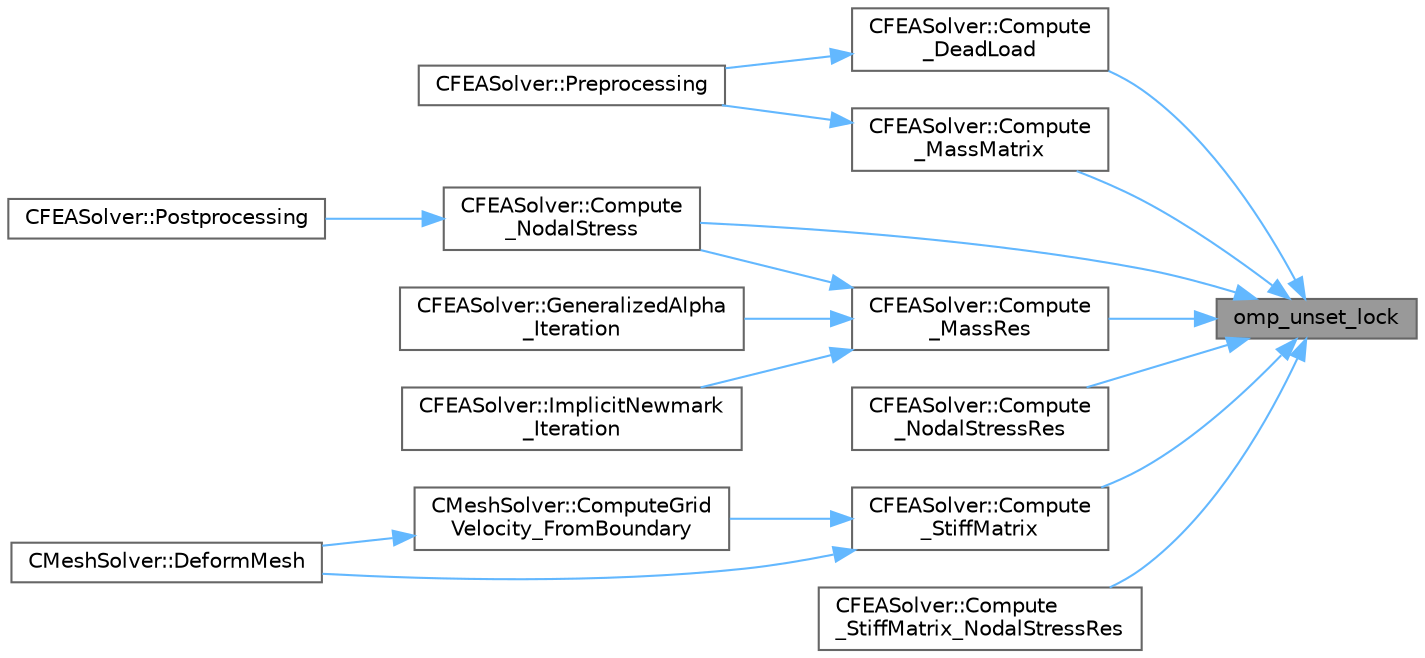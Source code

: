 digraph "omp_unset_lock"
{
 // LATEX_PDF_SIZE
  bgcolor="transparent";
  edge [fontname=Helvetica,fontsize=10,labelfontname=Helvetica,labelfontsize=10];
  node [fontname=Helvetica,fontsize=10,shape=box,height=0.2,width=0.4];
  rankdir="RL";
  Node1 [id="Node000001",label="omp_unset_lock",height=0.2,width=0.4,color="gray40", fillcolor="grey60", style="filled", fontcolor="black",tooltip=" "];
  Node1 -> Node2 [id="edge1_Node000001_Node000002",dir="back",color="steelblue1",style="solid",tooltip=" "];
  Node2 [id="Node000002",label="CFEASolver::Compute\l_DeadLoad",height=0.2,width=0.4,color="grey40", fillcolor="white", style="filled",URL="$classCFEASolver.html#ac95d6c2d6ac67b32a577029006974d57",tooltip="Compute the dead loads."];
  Node2 -> Node3 [id="edge2_Node000002_Node000003",dir="back",color="steelblue1",style="solid",tooltip=" "];
  Node3 [id="Node000003",label="CFEASolver::Preprocessing",height=0.2,width=0.4,color="grey40", fillcolor="white", style="filled",URL="$classCFEASolver.html#a353159e003821dae0668dcfe7281bd68",tooltip="Set residuals to zero."];
  Node1 -> Node4 [id="edge3_Node000001_Node000004",dir="back",color="steelblue1",style="solid",tooltip=" "];
  Node4 [id="Node000004",label="CFEASolver::Compute\l_MassMatrix",height=0.2,width=0.4,color="grey40", fillcolor="white", style="filled",URL="$classCFEASolver.html#a1fd46e369eb5e72c15cf708be67e87a2",tooltip="Compute the mass matrix of the problem."];
  Node4 -> Node3 [id="edge4_Node000004_Node000003",dir="back",color="steelblue1",style="solid",tooltip=" "];
  Node1 -> Node5 [id="edge5_Node000001_Node000005",dir="back",color="steelblue1",style="solid",tooltip=" "];
  Node5 [id="Node000005",label="CFEASolver::Compute\l_MassRes",height=0.2,width=0.4,color="grey40", fillcolor="white", style="filled",URL="$classCFEASolver.html#a6e16f805242c36f9d1c3f2f75ddd9b4a",tooltip="Compute the mass residual of the problem."];
  Node5 -> Node6 [id="edge6_Node000005_Node000006",dir="back",color="steelblue1",style="solid",tooltip=" "];
  Node6 [id="Node000006",label="CFEASolver::Compute\l_NodalStress",height=0.2,width=0.4,color="grey40", fillcolor="white", style="filled",URL="$classCFEASolver.html#ac275af8f893ef5957379314816d17fa8",tooltip="Compute the stress at the nodes for output purposes."];
  Node6 -> Node7 [id="edge7_Node000006_Node000007",dir="back",color="steelblue1",style="solid",tooltip=" "];
  Node7 [id="Node000007",label="CFEASolver::Postprocessing",height=0.2,width=0.4,color="grey40", fillcolor="white", style="filled",URL="$classCFEASolver.html#ab4fa9086b598c5778c9c0403a5626d1b",tooltip="Postprocessing."];
  Node5 -> Node8 [id="edge8_Node000005_Node000008",dir="back",color="steelblue1",style="solid",tooltip=" "];
  Node8 [id="Node000008",label="CFEASolver::GeneralizedAlpha\l_Iteration",height=0.2,width=0.4,color="grey40", fillcolor="white", style="filled",URL="$classCFEASolver.html#a703228b8706352d33f34cc0baf1f9b04",tooltip="Iterate using an implicit Generalized Alpha solver."];
  Node5 -> Node9 [id="edge9_Node000005_Node000009",dir="back",color="steelblue1",style="solid",tooltip=" "];
  Node9 [id="Node000009",label="CFEASolver::ImplicitNewmark\l_Iteration",height=0.2,width=0.4,color="grey40", fillcolor="white", style="filled",URL="$classCFEASolver.html#a27e71a93f7f114cc8506f35c2ed957c3",tooltip="Iterate using an implicit Newmark solver."];
  Node1 -> Node6 [id="edge10_Node000001_Node000006",dir="back",color="steelblue1",style="solid",tooltip=" "];
  Node1 -> Node10 [id="edge11_Node000001_Node000010",dir="back",color="steelblue1",style="solid",tooltip=" "];
  Node10 [id="Node000010",label="CFEASolver::Compute\l_NodalStressRes",height=0.2,width=0.4,color="grey40", fillcolor="white", style="filled",URL="$classCFEASolver.html#adfa3c71fcff35fa46d21a3b615e4b7f8",tooltip="Compute the nodal stress terms and add them to the residual."];
  Node1 -> Node11 [id="edge12_Node000001_Node000011",dir="back",color="steelblue1",style="solid",tooltip=" "];
  Node11 [id="Node000011",label="CFEASolver::Compute\l_StiffMatrix",height=0.2,width=0.4,color="grey40", fillcolor="white", style="filled",URL="$classCFEASolver.html#a41f284021cb1f0d145d632adb7ad5342",tooltip="Compute the stiffness matrix of the problem."];
  Node11 -> Node12 [id="edge13_Node000011_Node000012",dir="back",color="steelblue1",style="solid",tooltip=" "];
  Node12 [id="Node000012",label="CMeshSolver::ComputeGrid\lVelocity_FromBoundary",height=0.2,width=0.4,color="grey40", fillcolor="white", style="filled",URL="$classCMeshSolver.html#a0dde897c2a1bc27f95c5da3bb30e5c33",tooltip="Compute the grid velocity form the velocity at deformable boundary."];
  Node12 -> Node13 [id="edge14_Node000012_Node000013",dir="back",color="steelblue1",style="solid",tooltip=" "];
  Node13 [id="Node000013",label="CMeshSolver::DeformMesh",height=0.2,width=0.4,color="grey40", fillcolor="white", style="filled",URL="$classCMeshSolver.html#a573e4ddd63b680f5705f402ec317820b",tooltip="Grid deformation using the linear elasticity equations."];
  Node11 -> Node13 [id="edge15_Node000011_Node000013",dir="back",color="steelblue1",style="solid",tooltip=" "];
  Node1 -> Node14 [id="edge16_Node000001_Node000014",dir="back",color="steelblue1",style="solid",tooltip=" "];
  Node14 [id="Node000014",label="CFEASolver::Compute\l_StiffMatrix_NodalStressRes",height=0.2,width=0.4,color="grey40", fillcolor="white", style="filled",URL="$classCFEASolver.html#a3fe247a12b07771806bd276ea79de38b",tooltip="Compute the stiffness matrix of the problem and the nodal stress terms at the same time."];
}
